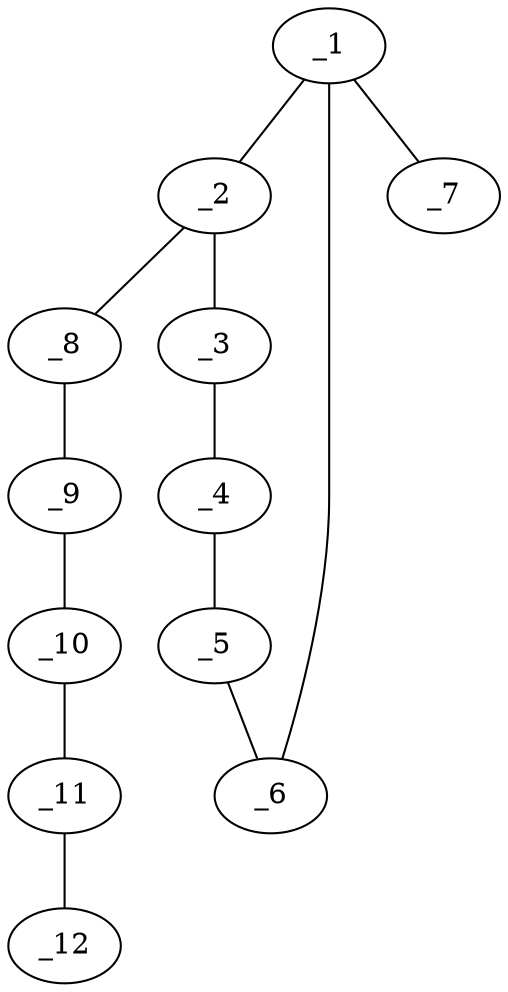 graph molid649425 {
	_1	 [charge=0,
		chem=1,
		symbol="C  ",
		x="2.866",
		y="-1.5"];
	_2	 [charge=0,
		chem=1,
		symbol="C  ",
		x="3.7321",
		y="-1"];
	_1 -- _2	 [valence=1];
	_6	 [charge=0,
		chem=4,
		symbol="N  ",
		x="2.866",
		y="-2.5"];
	_1 -- _6	 [valence=1];
	_7	 [charge=0,
		chem=5,
		symbol="S  ",
		x=2,
		y="-1"];
	_1 -- _7	 [valence=2];
	_3	 [charge=0,
		chem=1,
		symbol="C  ",
		x="4.5981",
		y="-1.5"];
	_2 -- _3	 [valence=1];
	_8	 [charge=0,
		chem=1,
		symbol="C  ",
		x="3.7321",
		y=0];
	_2 -- _8	 [valence=1];
	_4	 [charge=0,
		chem=1,
		symbol="C  ",
		x="4.5981",
		y="-2.5"];
	_3 -- _4	 [valence=1];
	_5	 [charge=0,
		chem=1,
		symbol="C  ",
		x="3.732",
		y="-3"];
	_4 -- _5	 [valence=1];
	_5 -- _6	 [valence=1];
	_9	 [charge=0,
		chem=1,
		symbol="C  ",
		x="4.5981",
		y="0.5"];
	_8 -- _9	 [valence=1];
	_10	 [charge=0,
		chem=1,
		symbol="C  ",
		x="4.5981",
		y="1.5"];
	_9 -- _10	 [valence=1];
	_11	 [charge=0,
		chem=1,
		symbol="C  ",
		x="5.4641",
		y=2];
	_10 -- _11	 [valence=1];
	_12	 [charge=0,
		chem=1,
		symbol="C  ",
		x="5.4641",
		y=3];
	_11 -- _12	 [valence=2];
}
